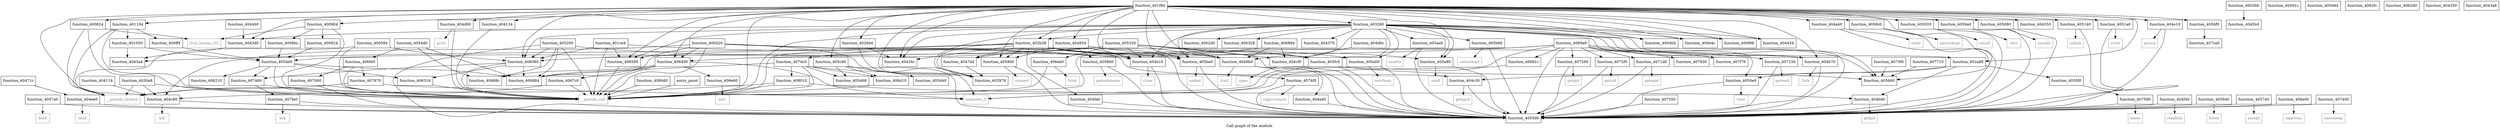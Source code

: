 digraph "Call graph of the module." {
  label="Call graph of the module.";
  node [shape=record];

  Node_function_404434 [label="{function_404434}"];
  Node_function_4043d0 [label="{function_4043d0}"];
  Node_function_404460 [label="{function_404460}"];
  Node_function_404550 [label="{function_404550}"];
  Node_function_406210 [label="{function_406210}"];
  Node_function_4054d0 [label="{function_4054d0}"];
  Node_function_406318 [label="{function_406318}"];
  Node_function_404e10 [label="{function_404e10}"];
  Node_function_406080 [label="{function_406080}"];
  Node_function_405fc0 [label="{function_405fc0}"];
  Node_function_4045b0 [label="{function_4045b0}"];
  Node_function_40471c [label="{function_40471c}"];
  Node_function_4057a0 [label="{function_4057a0}"];
  Node_function_4047d4 [label="{function_4047d4}"];
  Node_function_404834 [label="{function_404834}"];
  Node_function_40491c [label="{function_40491c}"];
  Node_function_4049b0 [label="{function_4049b0}"];
  Node_function_405d94 [label="{function_405d94}"];
  Node_function_404a40 [label="{function_404a40}"];
  Node_function_405800 [label="{function_405800}"];
  Node_function_404ab0 [label="{function_404ab0}"];
  Node_function_404b10 [label="{function_404b10}"];
  Node_function_4055d0 [label="{function_4055d0}"];
  Node_function_404b70 [label="{function_404b70}"];
  Node_function_404ee0 [label="{function_404ee0}"];
  Node_function_405860 [label="{function_405860}"];
  Node_function_4058c0 [label="{function_4058c0}"];
  Node_function_404f40 [label="{function_404f40}"];
  Node_function_404bd0 [label="{function_404bd0}"];
  Node_function_404c30 [label="{function_404c30}"];
  Node_function_4055f0 [label="{function_4055f0}"];
  Node_function_404fa0 [label="{function_404fa0}"];
  Node_function_405940 [label="{function_405940}"];
  Node_function_405020 [label="{function_405020}"];
  Node_function_4059a0 [label="{function_4059a0}"];
  Node_function_404c90 [label="{function_404c90}"];
  Node_function_405330 [label="{function_405330}"];
  Node_function_404cf0 [label="{function_404cf0}"];
  Node_function_405dd0 [label="{function_405dd0}"];
  Node_function_404d6c [label="{function_404d6c}"];
  Node_function_405a00 [label="{function_405a00}"];
  Node_function_405080 [label="{function_405080}"];
  Node_function_405a80 [label="{function_405a80}"];
  Node_function_4050e0 [label="{function_4050e0}"];
  Node_function_405be0 [label="{function_405be0}"];
  Node_function_405660 [label="{function_405660}"];
  Node_function_405c40 [label="{function_405c40}"];
  Node_function_4056f0 [label="{function_4056f0}"];
  Node_function_405d40 [label="{function_405d40}"];
  Node_function_405d68 [label="{function_405d68}"];
  Node_function_404d90 [label="{function_404d90}"];
  Node_function_405140 [label="{function_405140}"];
  Node_function_405740 [label="{function_405740}"];
  Node_function_4051a0 [label="{function_4051a0}"];
  Node_function_405ae0 [label="{function_405ae0}"];
  Node_function_405200 [label="{function_405200}"];
  Node_function_4062fc [label="{function_4062fc}"];
  Node_function_4067c0 [label="{function_4067c0}"];
  Node_function_406884 [label="{function_406884}"];
  Node_function_40688c [label="{function_40688c}"];
  Node_function_406894 [label="{function_406894}"];
  Node_function_40691c [label="{function_40691c}"];
  Node_function_4069a8 [label="{function_4069a8}"];
  Node_function_406d10 [label="{function_406d10}"];
  Node_fork [color="gray50", fontcolor="gray50", label="{fork}"];
  Node_getpid [color="gray50", fontcolor="gray50", label="{getpid}"];
  Node_function_406490 [label="{function_406490}"];
  Node_function_406580 [label="{function_406580}"];
  Node_function_4062d0 [label="{function_4062d0}"];
  Node_getgid [color="gray50", fontcolor="gray50", label="{getgid}"];
  Node_getuid [color="gray50", fontcolor="gray50", label="{getuid}"];
  Node_nanosleep [color="gray50", fontcolor="gray50", label="{nanosleep}"];
  Node_sigprocmask [color="gray50", fontcolor="gray50", label="{sigprocmask}"];
  Node_times [color="gray50", fontcolor="gray50", label="{times}"];
  Node_brk [color="gray50", fontcolor="gray50", label="{brk}"];
  Node_llvm_bswap_i32 [color="gray50", fontcolor="gray50", label="{llvm_bswap_i32}"];
  Node_function_406e00 [label="{function_406e00}"];
  Node_function_406e60 [label="{function_406e60}"];
  Node_function_406eb0 [label="{function_406eb0}"];
  Node_function_406f40 [label="{function_406f40}"];
  Node_function_407000 [label="{function_407000}"];
  Node_function_4071d0 [label="{function_4071d0}"];
  Node_function_407230 [label="{function_407230}"];
  Node_function_407290 [label="{function_407290}"];
  Node_function_4072f0 [label="{function_4072f0}"];
  Node_function_407350 [label="{function_407350}"];
  Node_function_407400 [label="{function_407400}"];
  Node_function_407460 [label="{function_407460}"];
  Node_function_4074f0 [label="{function_4074f0}"];
  Node_function_407590 [label="{function_407590}"];
  Node_function_4075f0 [label="{function_4075f0}"];
  Node_function_407710 [label="{function_407710}"];
  Node_function_407830 [label="{function_407830}"];
  Node_function_407970 [label="{function_407970}"];
  Node_function_407ca0 [label="{function_407ca0}"];
  Node_function_407dc0 [label="{function_407dc0}"];
  Node_function_407f70 [label="{function_407f70}"];
  Node_function_407fa0 [label="{function_407fa0}"];
  Node_function_408010 [label="{function_408010}"];
  Node_function_4080d0 [label="{function_4080d0}"];
  Node_unknown_0 [color="gray50", fontcolor="gray50", label="{unknown_0}"];
  Node_fcntl [color="gray50", fontcolor="gray50", label="{fcntl}"];
  Node_chdir [color="gray50", fontcolor="gray50", label="{chdir}"];
  Node_close [color="gray50", fontcolor="gray50", label="{close}"];
  Node_getppid [color="gray50", fontcolor="gray50", label="{getppid}"];
  Node_kill [color="gray50", fontcolor="gray50", label="{kill}"];
  Node_open [color="gray50", fontcolor="gray50", label="{open}"];
  Node_prctl [color="gray50", fontcolor="gray50", label="{prctl}"];
  Node_ptrace [color="gray50", fontcolor="gray50", label="{ptrace}"];
  Node_read [color="gray50", fontcolor="gray50", label="{read}"];
  Node_readlink [color="gray50", fontcolor="gray50", label="{readlink}"];
  Node_setsid [color="gray50", fontcolor="gray50", label="{setsid}"];
  Node_sysinfo [color="gray50", fontcolor="gray50", label="{sysinfo}"];
  Node_time [color="gray50", fontcolor="gray50", label="{time}"];
  Node_unlink [color="gray50", fontcolor="gray50", label="{unlink}"];
  Node_write [color="gray50", fontcolor="gray50", label="{write}"];
  Node_accept [color="gray50", fontcolor="gray50", label="{accept}"];
  Node_bind [color="gray50", fontcolor="gray50", label="{bind}"];
  Node_connect [color="gray50", fontcolor="gray50", label="{connect}"];
  Node_getsockname [color="gray50", fontcolor="gray50", label="{getsockname}"];
  Node_getsockopt [color="gray50", fontcolor="gray50", label="{getsockopt}"];
  Node_listen [color="gray50", fontcolor="gray50", label="{listen}"];
  Node_recv [color="gray50", fontcolor="gray50", label="{recv}"];
  Node_recvfrom [color="gray50", fontcolor="gray50", label="{recvfrom}"];
  Node_send [color="gray50", fontcolor="gray50", label="{send}"];
  Node_sendto [color="gray50", fontcolor="gray50", label="{sendto}"];
  Node_setsockopt [color="gray50", fontcolor="gray50", label="{setsockopt}"];
  Node_socket [color="gray50", fontcolor="gray50", label="{socket}"];
  Node_sigaction [color="gray50", fontcolor="gray50", label="{sigaction}"];
  Node_exit [color="gray50", fontcolor="gray50", label="{exit}"];
  Node_fstat [color="gray50", fontcolor="gray50", label="{fstat}"];
  Node_getegid [color="gray50", fontcolor="gray50", label="{getegid}"];
  Node_geteuid [color="gray50", fontcolor="gray50", label="{geteuid}"];
  Node_function_405b60 [label="{function_405b60}"];
  Node___pseudo_call [color="gray50", fontcolor="gray50", label="{__pseudo_call}"];
  Node___pseudo_branch [color="gray50", fontcolor="gray50", label="{__pseudo_branch}"];
  Node_entry_point [label="{entry_point}"];
  Node_function_4002d0 [label="{function_4002d0}"];
  Node_function_400328 [label="{function_400328}"];
  Node_function_4003b8 [label="{function_4003b8}"];
  Node_function_400420 [label="{function_400420}"];
  Node_function_400584 [label="{function_400584}"];
  Node_function_400624 [label="{function_400624}"];
  Node_function_401104 [label="{function_401104}"];
  Node_function_4008bc [label="{function_4008bc}"];
  Node_function_400924 [label="{function_400924}"];
  Node_function_400984 [label="{function_400984}"];
  Node_function_400d04 [label="{function_400d04}"];
  Node_function_400e4c [label="{function_400e4c}"];
  Node_function_400f98 [label="{function_400f98}"];
  Node_function_400ff4 [label="{function_400ff4}"];
  Node_function_401050 [label="{function_401050}"];
  Node_function_401ce4 [label="{function_401ce4}"];
  Node_function_401f84 [label="{function_401f84}"];
  Node_function_402978 [label="{function_402978}"];
  Node_function_4029d4 [label="{function_4029d4}"];
  Node_function_402a88 [label="{function_402a88}"];
  Node_function_402b38 [label="{function_402b38}"];
  Node_function_4030a8 [label="{function_4030a8}"];
  Node_function_403260 [label="{function_403260}"];
  Node_function_404114 [label="{function_404114}"];
  Node_function_404134 [label="{function_404134}"];
  Node_function_40434c [label="{function_40434c}"];
  Node_function_404350 [label="{function_404350}"];
  Node_function_404370 [label="{function_404370}"];
  Node_function_4043a4 [label="{function_4043a4}"];
  Node_function_4043a8 [label="{function_4043a8}"];
  Node_function_4043d0 -> Node_function_4043a4;
  Node_function_404460 -> Node_function_4043d0;
  Node_function_4054d0 -> Node_function_406884;
  Node_function_4054d0 -> Node_function_40688c;
  Node_function_4054d0 -> Node_function_406f40;
  Node_function_406318 -> Node___pseudo_call;
  Node_function_404e10 -> Node_function_4055d0;
  Node_function_404e10 -> Node_ptrace;
  Node_function_406080 -> Node_function_406318;
  Node_function_406080 -> Node_function_406884;
  Node_function_406080 -> Node_function_407460;
  Node_function_406080 -> Node___pseudo_call;
  Node_function_405fc0 -> Node_function_4055d0;
  Node_function_405fc0 -> Node_function_405660;
  Node_function_405fc0 -> Node___pseudo_call;
  Node_function_40471c -> Node_function_404ee0;
  Node_function_4057a0 -> Node_function_4055d0;
  Node_function_4057a0 -> Node_bind;
  Node_function_4047d4 -> Node_function_402978;
  Node_function_404834 -> Node_function_4047d4;
  Node_function_404834 -> Node_function_405800;
  Node_function_404834 -> Node_function_404b10;
  Node_function_404834 -> Node_function_4055d0;
  Node_function_404834 -> Node_function_405860;
  Node_function_404834 -> Node_function_405be0;
  Node_function_4049b0 -> Node_function_404a40;
  Node_function_4049b0 -> Node_function_4055d0;
  Node_function_4049b0 -> Node_fcntl;
  Node_function_404a40 -> Node_function_4055d0;
  Node_function_405800 -> Node_function_4055d0;
  Node_function_405800 -> Node_connect;
  Node_function_404ab0 -> Node_function_4055d0;
  Node_function_404ab0 -> Node_chdir;
  Node_function_404b10 -> Node_function_4055d0;
  Node_function_404b10 -> Node_close;
  Node_function_404b70 -> Node_function_4055d0;
  Node_function_404b70 -> Node_fork;
  Node_function_404ee0 -> Node_function_4055d0;
  Node_function_404ee0 -> Node_read;
  Node_function_405860 -> Node_function_4055d0;
  Node_function_405860 -> Node_getsockname;
  Node_function_4058c0 -> Node_function_4055d0;
  Node_function_4058c0 -> Node_getsockopt;
  Node_function_404f40 -> Node_function_4055d0;
  Node_function_404f40 -> Node_readlink;
  Node_function_404bd0 -> Node_function_4055d0;
  Node_function_404bd0 -> Node_getpid;
  Node_function_404c30 -> Node_function_4055d0;
  Node_function_404c30 -> Node_getppid;
  Node_function_4055f0 -> Node_function_407590;
  Node_function_404fa0 -> Node_function_4055d0;
  Node_function_405940 -> Node_function_4055d0;
  Node_function_405940 -> Node_listen;
  Node_function_405020 -> Node_function_4055d0;
  Node_function_405020 -> Node_setsid;
  Node_function_4059a0 -> Node_function_4055d0;
  Node_function_4059a0 -> Node_recv;
  Node_function_404c90 -> Node_function_4055d0;
  Node_function_404c90 -> Node_kill;
  Node_function_405330 -> Node_function_406080;
  Node_function_405330 -> Node_function_405fc0;
  Node_function_405330 -> Node_function_4049b0;
  Node_function_405330 -> Node_function_404b10;
  Node_function_405330 -> Node_function_4055d0;
  Node_function_405330 -> Node_function_404cf0;
  Node_function_405330 -> Node_function_405dd0;
  Node_function_405330 -> Node_function_406884;
  Node_function_405330 -> Node_function_406eb0;
  Node_function_404cf0 -> Node_function_4055d0;
  Node_function_404cf0 -> Node_open;
  Node_function_405dd0 -> Node_function_406210;
  Node_function_405dd0 -> Node_function_406318;
  Node_function_405dd0 -> Node_function_406884;
  Node_function_405dd0 -> Node_function_407460;
  Node_function_405dd0 -> Node___pseudo_call;
  Node_function_404d6c -> Node_function_404cf0;
  Node_function_405a00 -> Node_function_4055d0;
  Node_function_405a00 -> Node_recvfrom;
  Node_function_405080 -> Node_function_4055d0;
  Node_function_405080 -> Node_sysinfo;
  Node_function_405a80 -> Node_function_4055d0;
  Node_function_405a80 -> Node_send;
  Node_function_4050e0 -> Node_function_4055d0;
  Node_function_4050e0 -> Node_time;
  Node_function_405be0 -> Node_function_4055d0;
  Node_function_405be0 -> Node_socket;
  Node_function_405c40 -> Node_function_4055d0;
  Node_function_405c40 -> Node_function_405d40;
  Node_function_405c40 -> Node_function_405d68;
  Node_function_405c40 -> Node_function_406d10;
  Node_function_4056f0 -> Node_function_407ca0;
  Node_function_404d90 -> Node_prctl;
  Node_function_404d90 -> Node___pseudo_call;
  Node_function_405140 -> Node_function_4055d0;
  Node_function_405140 -> Node_unlink;
  Node_function_405740 -> Node_function_4055d0;
  Node_function_405740 -> Node_accept;
  Node_function_4051a0 -> Node_function_4055d0;
  Node_function_4051a0 -> Node_write;
  Node_function_405ae0 -> Node_function_4055d0;
  Node_function_405ae0 -> Node_sendto;
  Node_function_405200 -> Node_function_406080;
  Node_function_405200 -> Node_function_404b10;
  Node_function_405200 -> Node_function_4055d0;
  Node_function_405200 -> Node_function_406884;
  Node_function_405200 -> Node_function_40688c;
  Node_function_405200 -> Node___pseudo_call;
  Node_function_4067c0 -> Node___pseudo_call;
  Node_function_4067c0 -> Node___pseudo_branch;
  Node_function_406894 -> Node_function_4049b0;
  Node_function_406894 -> Node_function_404cf0;
  Node_function_406894 -> Node_function_407dc0;
  Node_function_40691c -> Node_unknown_0;
  Node_function_4069a8 -> Node_function_4055d0;
  Node_function_4069a8 -> Node_function_405660;
  Node_function_4069a8 -> Node_function_40691c;
  Node_function_4069a8 -> Node_function_406490;
  Node_function_4069a8 -> Node_function_4071d0;
  Node_function_4069a8 -> Node_function_407230;
  Node_function_4069a8 -> Node_function_407290;
  Node_function_4069a8 -> Node_function_4072f0;
  Node_function_4069a8 -> Node_function_407830;
  Node_function_4069a8 -> Node_function_407f70;
  Node_function_4069a8 -> Node_unknown_0;
  Node_function_4069a8 -> Node___pseudo_call;
  Node_function_406d10 -> Node___pseudo_call;
  Node_function_406490 -> Node_function_4067c0;
  Node_function_406490 -> Node_function_406884;
  Node_function_406490 -> Node_function_40688c;
  Node_function_406490 -> Node_function_406e60;
  Node_function_406490 -> Node_unknown_0;
  Node_function_406490 -> Node___pseudo_call;
  Node_function_406580 -> Node___pseudo_call;
  Node_function_406e00 -> Node_function_4055d0;
  Node_function_406e00 -> Node_sigaction;
  Node_function_406e60 -> Node_exit;
  Node_function_406eb0 -> Node_fstat;
  Node_function_406eb0 -> Node___pseudo_call;
  Node_function_406f40 -> Node_function_407000;
  Node_function_406f40 -> Node_function_407970;
  Node_function_406f40 -> Node___pseudo_call;
  Node_function_407000 -> Node_function_4055d0;
  Node_function_407000 -> Node___pseudo_call;
  Node_function_4071d0 -> Node_function_4055d0;
  Node_function_4071d0 -> Node_getegid;
  Node_function_407230 -> Node_function_4055d0;
  Node_function_407230 -> Node_geteuid;
  Node_function_407290 -> Node_function_4055d0;
  Node_function_407290 -> Node_getgid;
  Node_function_4072f0 -> Node_function_4055d0;
  Node_function_4072f0 -> Node_getuid;
  Node_function_407350 -> Node_function_4055d0;
  Node_function_407400 -> Node_function_4055d0;
  Node_function_407400 -> Node_nanosleep;
  Node_function_407460 -> Node_function_407fa0;
  Node_function_407460 -> Node___pseudo_call;
  Node_function_4074f0 -> Node_function_4055d0;
  Node_function_4074f0 -> Node_sigprocmask;
  Node_function_407590 -> Node_function_4055d0;
  Node_function_407590 -> Node_times;
  Node_function_4075f0 -> Node_function_405660;
  Node_function_407710 -> Node_function_405660;
  Node_function_407970 -> Node_unknown_0;
  Node_function_407970 -> Node___pseudo_branch;
  Node_function_407dc0 -> Node_function_405d68;
  Node_function_407dc0 -> Node_function_406884;
  Node_function_407dc0 -> Node_function_406d10;
  Node_function_407dc0 -> Node_function_4074f0;
  Node_function_407dc0 -> Node_function_408010;
  Node_function_407dc0 -> Node___pseudo_call;
  Node_function_407fa0 -> Node_function_4055d0;
  Node_function_407fa0 -> Node_brk;
  Node_function_408010 -> Node_function_404bd0;
  Node_function_408010 -> Node_function_404c90;
  Node_function_408010 -> Node___pseudo_call;
  Node_function_4080d0 -> Node___pseudo_call;
  Node_function_405b60 -> Node_function_4055d0;
  Node_function_405b60 -> Node_setsockopt;
  Node_entry_point -> Node___pseudo_call;
  Node_function_4003b8 -> Node_function_4045b0;
  Node_function_400420 -> Node_function_404b70;
  Node_function_400420 -> Node_function_404c30;
  Node_function_400420 -> Node_function_404c90;
  Node_function_400420 -> Node_function_406490;
  Node_function_400420 -> Node_function_406580;
  Node_function_400420 -> Node_unknown_0;
  Node_function_400420 -> Node___pseudo_call;
  Node_function_400584 -> Node_function_406080;
  Node_function_400584 -> Node___pseudo_call;
  Node_function_400584 -> Node___pseudo_branch;
  Node_function_400624 -> Node_llvm_bswap_i32;
  Node_function_400624 -> Node___pseudo_call;
  Node_function_400624 -> Node___pseudo_branch;
  Node_function_401104 -> Node___pseudo_call;
  Node_function_401104 -> Node___pseudo_branch;
  Node_function_401104 -> Node_function_400ff4;
  Node_function_401104 -> Node_function_401050;
  Node_function_4008bc -> Node_function_405dd0;
  Node_function_400924 -> Node_function_405dd0;
  Node_function_400984 -> Node_llvm_bswap_i32;
  Node_function_400984 -> Node___pseudo_call;
  Node_function_400984 -> Node_function_4008bc;
  Node_function_400984 -> Node_function_400924;
  Node_function_400ff4 -> Node_function_405dd0;
  Node_function_401050 -> Node_function_405dd0;
  Node_function_401050 -> Node_function_4043a4;
  Node_function_401ce4 -> Node_function_406080;
  Node_function_401ce4 -> Node_function_404b10;
  Node_function_401ce4 -> Node_function_406580;
  Node_function_401ce4 -> Node___pseudo_call;
  Node_function_401f84 -> Node_function_404434;
  Node_function_401f84 -> Node_function_4043d0;
  Node_function_401f84 -> Node_function_404550;
  Node_function_401f84 -> Node_function_404e10;
  Node_function_401f84 -> Node_function_406080;
  Node_function_401f84 -> Node_function_404834;
  Node_function_401f84 -> Node_function_4049b0;
  Node_function_401f84 -> Node_function_405800;
  Node_function_401f84 -> Node_function_404ab0;
  Node_function_401f84 -> Node_function_404b10;
  Node_function_401f84 -> Node_function_404b70;
  Node_function_401f84 -> Node_function_4058c0;
  Node_function_401f84 -> Node_function_405020;
  Node_function_401f84 -> Node_function_4059a0;
  Node_function_401f84 -> Node_function_404c90;
  Node_function_401f84 -> Node_function_405080;
  Node_function_401f84 -> Node_function_405a80;
  Node_function_401f84 -> Node_function_405be0;
  Node_function_401f84 -> Node_function_405660;
  Node_function_401f84 -> Node_function_405c40;
  Node_function_401f84 -> Node_function_4056f0;
  Node_function_401f84 -> Node_function_404d90;
  Node_function_401f84 -> Node_function_405140;
  Node_function_401f84 -> Node_function_4051a0;
  Node_function_401f84 -> Node_function_406490;
  Node_function_401f84 -> Node_function_406580;
  Node_function_401f84 -> Node___pseudo_call;
  Node_function_401f84 -> Node_function_400624;
  Node_function_401f84 -> Node_function_401104;
  Node_function_401f84 -> Node_function_400984;
  Node_function_401f84 -> Node_function_400d04;
  Node_function_401f84 -> Node_function_400e4c;
  Node_function_401f84 -> Node_function_400f98;
  Node_function_401f84 -> Node_function_402978;
  Node_function_401f84 -> Node_function_4029d4;
  Node_function_401f84 -> Node_function_402a88;
  Node_function_401f84 -> Node_function_402b38;
  Node_function_401f84 -> Node_function_403260;
  Node_function_401f84 -> Node_function_404134;
  Node_function_401f84 -> Node_function_40434c;
  Node_function_4029d4 -> Node_function_402978;
  Node_function_4029d4 -> Node_function_40434c;
  Node_function_402a88 -> Node_function_404bd0;
  Node_function_402a88 -> Node_function_404c30;
  Node_function_402a88 -> Node_function_4055f0;
  Node_function_402a88 -> Node_function_4050e0;
  Node_function_402b38 -> Node_function_405fc0;
  Node_function_402b38 -> Node_function_4047d4;
  Node_function_402b38 -> Node_function_4049b0;
  Node_function_402b38 -> Node_function_405800;
  Node_function_402b38 -> Node_function_404b10;
  Node_function_402b38 -> Node_function_404fa0;
  Node_function_402b38 -> Node_function_405a00;
  Node_function_402b38 -> Node_function_405a80;
  Node_function_402b38 -> Node_function_405be0;
  Node_function_402b38 -> Node___pseudo_call;
  Node_function_402b38 -> Node_function_402978;
  Node_function_402b38 -> Node_function_40434c;
  Node_function_402b38 -> Node_function_4043a4;
  Node_function_4030a8 -> Node_function_404c90;
  Node_function_4030a8 -> Node___pseudo_call;
  Node_function_4030a8 -> Node___pseudo_branch;
  Node_function_403260 -> Node_function_404434;
  Node_function_403260 -> Node_function_4043d0;
  Node_function_403260 -> Node_function_406080;
  Node_function_403260 -> Node_function_405fc0;
  Node_function_403260 -> Node_function_4049b0;
  Node_function_403260 -> Node_function_404b10;
  Node_function_403260 -> Node_function_4055d0;
  Node_function_403260 -> Node_function_404b70;
  Node_function_403260 -> Node_function_405a00;
  Node_function_403260 -> Node_function_405a80;
  Node_function_403260 -> Node_function_4050e0;
  Node_function_403260 -> Node_function_405be0;
  Node_function_403260 -> Node_function_405660;
  Node_function_403260 -> Node_function_405ae0;
  Node_function_403260 -> Node_function_406580;
  Node_function_403260 -> Node_function_405b60;
  Node_function_403260 -> Node___pseudo_call;
  Node_function_403260 -> Node_function_4002d0;
  Node_function_403260 -> Node_function_400328;
  Node_function_403260 -> Node_function_400d04;
  Node_function_403260 -> Node_function_400e4c;
  Node_function_403260 -> Node_function_400f98;
  Node_function_403260 -> Node_function_402978;
  Node_function_403260 -> Node_function_402a88;
  Node_function_403260 -> Node_function_402b38;
  Node_function_403260 -> Node_function_40434c;
  Node_function_403260 -> Node_function_404370;
  Node_function_404114 -> Node_function_404c90;
  Node_function_404134 -> Node___pseudo_call;
}
